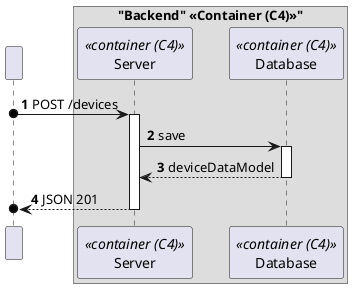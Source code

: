 @startuml
'https://plantuml.com/sequence-diagram
!pragma layout smetana

autonumber

participant " " as HTTP

box "Backend" <<Container (C4)>>"
    participant "Server" as SE<<container (C4)>>
    participant "Database" as DB<<container (C4)>>
end box


HTTP o-> SE : POST /devices
activate SE

SE -> DB : save
activate DB

DB --> SE : deviceDataModel
deactivate DB


SE -->o HTTP : JSON 201
deactivate SE

deactivate HTTP


@enduml
